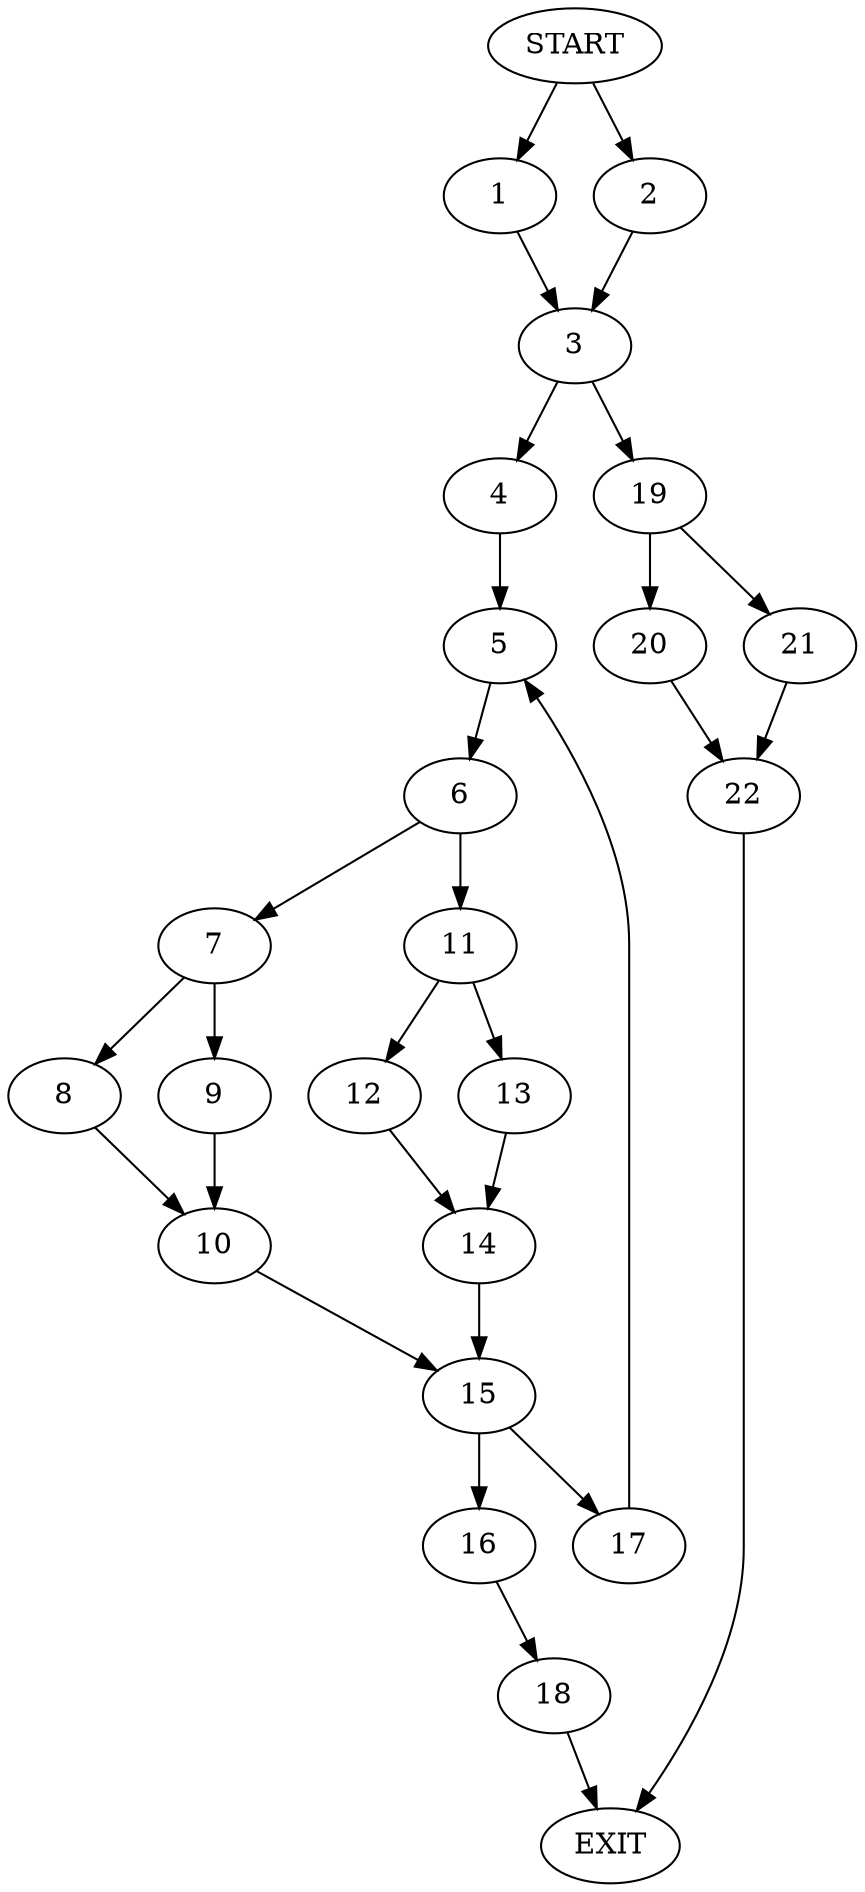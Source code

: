 digraph { 
0 [label="START"];
1;
2;
3;
4;
5;
6;
7;
8;
9;
10;
11;
12;
13;
14;
15;
16;
17;
18;
19;
20;
21;
22;
23[label="EXIT"];
0 -> 1;
0 -> 2;
1 -> 3;
2 -> 3;
3 -> 4;
3 -> 19;
4 -> 5;
5 -> 6;
6 -> 7;
6 -> 11;
7 -> 8;
7 -> 9;
8 -> 10;
9 -> 10;
10 -> 15;
11 -> 12;
11 -> 13;
12 -> 14;
13 -> 14;
14 -> 15;
15 -> 16;
15 -> 17;
16 -> 18;
17 -> 5;
18 -> 23;
19 -> 20;
19 -> 21;
20 -> 22;
21 -> 22;
22 -> 23;
}